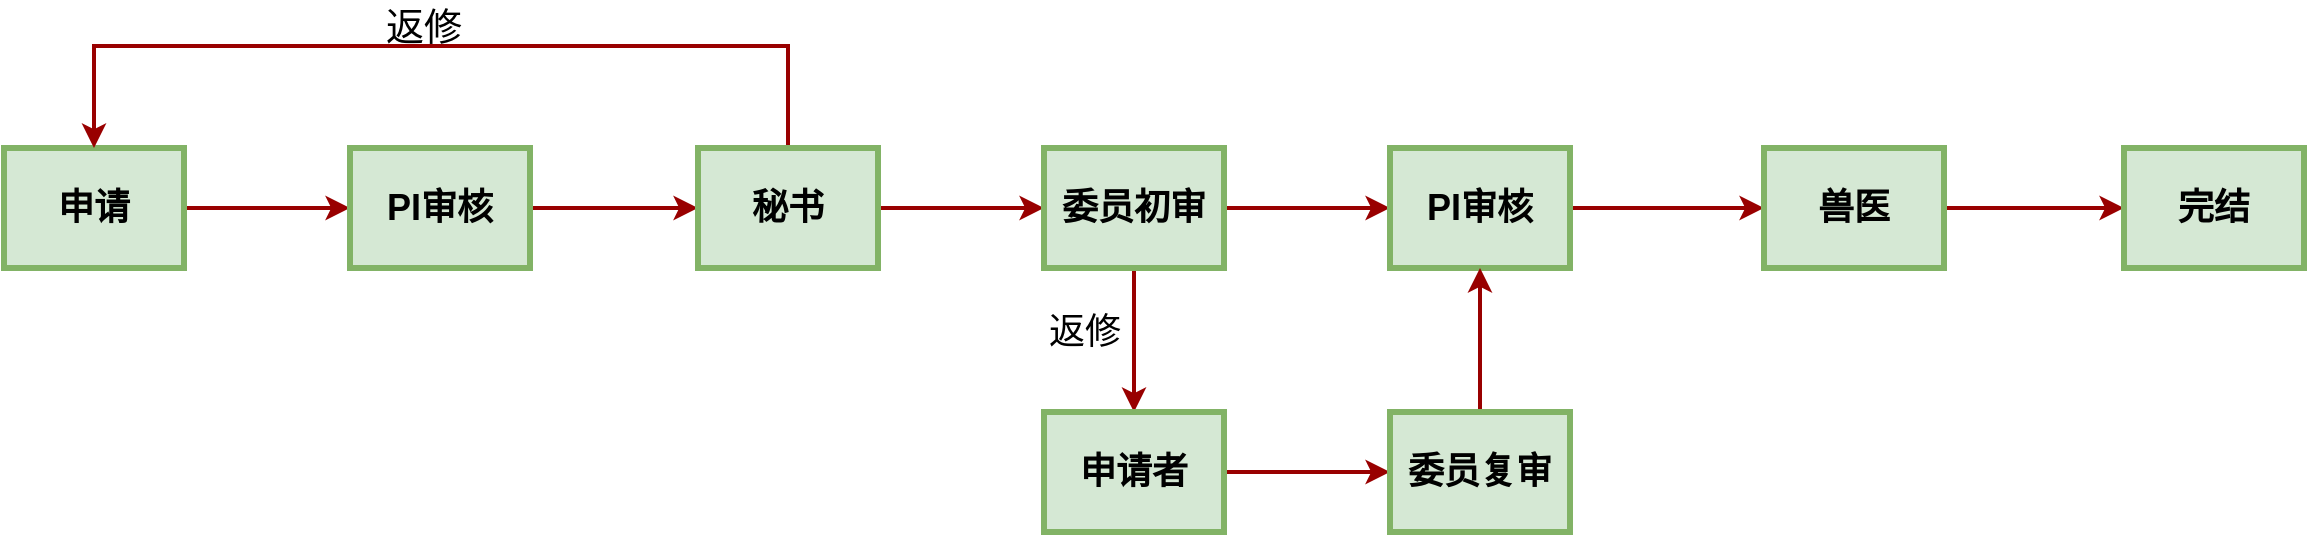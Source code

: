 <mxfile version="26.0.6">
  <diagram name="Page-1" id="c7558073-3199-34d8-9f00-42111426c3f3">
    <mxGraphModel dx="1821" dy="920" grid="1" gridSize="10" guides="1" tooltips="1" connect="1" arrows="1" fold="1" page="1" pageScale="1" pageWidth="1575" pageHeight="118" background="none" math="0" shadow="0">
      <root>
        <mxCell id="0" />
        <mxCell id="1" parent="0" />
        <mxCell id="5vZf-ywyJkKzydXX6hku-111" style="edgeStyle=orthogonalEdgeStyle;rounded=0;orthogonalLoop=1;jettySize=auto;html=1;exitX=1;exitY=0.5;exitDx=0;exitDy=0;entryX=0;entryY=0.5;entryDx=0;entryDy=0;strokeWidth=2;strokeColor=light-dark(#990000,#EDEDED);" edge="1" parent="1" source="4" target="5vZf-ywyJkKzydXX6hku-97">
          <mxGeometry relative="1" as="geometry" />
        </mxCell>
        <mxCell id="4" value="申请" style="whiteSpace=wrap;align=center;verticalAlign=middle;fontStyle=1;strokeWidth=3;fillColor=#d5e8d4;fontSize=18;strokeColor=#82b366;" parent="1" vertex="1">
          <mxGeometry x="40" y="251" width="90" height="60" as="geometry" />
        </mxCell>
        <mxCell id="5vZf-ywyJkKzydXX6hku-112" style="edgeStyle=orthogonalEdgeStyle;rounded=0;orthogonalLoop=1;jettySize=auto;html=1;entryX=0;entryY=0.5;entryDx=0;entryDy=0;fontSize=18;strokeWidth=2;strokeColor=#990000;" edge="1" parent="1" source="5vZf-ywyJkKzydXX6hku-97" target="5vZf-ywyJkKzydXX6hku-98">
          <mxGeometry relative="1" as="geometry" />
        </mxCell>
        <mxCell id="5vZf-ywyJkKzydXX6hku-97" value="PI审核" style="whiteSpace=wrap;align=center;verticalAlign=middle;fontStyle=1;strokeWidth=3;fillColor=#d5e8d4;fontSize=18;strokeColor=#82b366;" vertex="1" parent="1">
          <mxGeometry x="213" y="251" width="90" height="60" as="geometry" />
        </mxCell>
        <mxCell id="5vZf-ywyJkKzydXX6hku-108" style="edgeStyle=orthogonalEdgeStyle;rounded=0;orthogonalLoop=1;jettySize=auto;html=1;entryX=0.5;entryY=0;entryDx=0;entryDy=0;curved=0;strokeWidth=2;exitX=0.5;exitY=0;exitDx=0;exitDy=0;strokeColor=#990000;" edge="1" parent="1" source="5vZf-ywyJkKzydXX6hku-98" target="4">
          <mxGeometry relative="1" as="geometry">
            <Array as="points">
              <mxPoint x="432" y="200" />
              <mxPoint x="85" y="200" />
            </Array>
          </mxGeometry>
        </mxCell>
        <mxCell id="5vZf-ywyJkKzydXX6hku-113" style="edgeStyle=orthogonalEdgeStyle;rounded=0;orthogonalLoop=1;jettySize=auto;html=1;entryX=0;entryY=0.5;entryDx=0;entryDy=0;fontSize=18;strokeWidth=2;strokeColor=#990000;" edge="1" parent="1" source="5vZf-ywyJkKzydXX6hku-98" target="5vZf-ywyJkKzydXX6hku-99">
          <mxGeometry relative="1" as="geometry" />
        </mxCell>
        <mxCell id="5vZf-ywyJkKzydXX6hku-98" value="秘书" style="whiteSpace=wrap;align=center;verticalAlign=middle;fontStyle=1;strokeWidth=3;fillColor=#d5e8d4;fontSize=18;strokeColor=#82b366;" vertex="1" parent="1">
          <mxGeometry x="387" y="251" width="90" height="60" as="geometry" />
        </mxCell>
        <mxCell id="5vZf-ywyJkKzydXX6hku-114" style="edgeStyle=orthogonalEdgeStyle;rounded=0;orthogonalLoop=1;jettySize=auto;html=1;entryX=0;entryY=0.5;entryDx=0;entryDy=0;fontSize=18;strokeWidth=2;strokeColor=#990000;" edge="1" parent="1" source="5vZf-ywyJkKzydXX6hku-99" target="5vZf-ywyJkKzydXX6hku-100">
          <mxGeometry relative="1" as="geometry" />
        </mxCell>
        <mxCell id="5vZf-ywyJkKzydXX6hku-125" value="" style="edgeStyle=orthogonalEdgeStyle;rounded=0;orthogonalLoop=1;jettySize=auto;html=1;strokeWidth=2;strokeColor=#990000;" edge="1" parent="1" source="5vZf-ywyJkKzydXX6hku-99" target="5vZf-ywyJkKzydXX6hku-103">
          <mxGeometry relative="1" as="geometry" />
        </mxCell>
        <mxCell id="5vZf-ywyJkKzydXX6hku-99" value="委员初审" style="whiteSpace=wrap;align=center;verticalAlign=middle;fontStyle=1;strokeWidth=3;fillColor=#d5e8d4;fontSize=18;strokeColor=#82b366;" vertex="1" parent="1">
          <mxGeometry x="560" y="251" width="90" height="60" as="geometry" />
        </mxCell>
        <mxCell id="5vZf-ywyJkKzydXX6hku-118" value="" style="edgeStyle=orthogonalEdgeStyle;rounded=0;orthogonalLoop=1;jettySize=auto;html=1;strokeWidth=2;strokeColor=#990000;" edge="1" parent="1" source="5vZf-ywyJkKzydXX6hku-100">
          <mxGeometry relative="1" as="geometry">
            <mxPoint x="920" y="281" as="targetPoint" />
          </mxGeometry>
        </mxCell>
        <mxCell id="5vZf-ywyJkKzydXX6hku-100" value="PI审核" style="whiteSpace=wrap;align=center;verticalAlign=middle;fontStyle=1;strokeWidth=3;fillColor=#d5e8d4;fontSize=18;strokeColor=#82b366;" vertex="1" parent="1">
          <mxGeometry x="733" y="251" width="90" height="60" as="geometry" />
        </mxCell>
        <mxCell id="5vZf-ywyJkKzydXX6hku-116" style="edgeStyle=orthogonalEdgeStyle;rounded=0;orthogonalLoop=1;jettySize=auto;html=1;entryX=0;entryY=0.5;entryDx=0;entryDy=0;fontSize=18;strokeWidth=2;strokeColor=#990000;" edge="1" parent="1" source="5vZf-ywyJkKzydXX6hku-101" target="5vZf-ywyJkKzydXX6hku-102">
          <mxGeometry relative="1" as="geometry" />
        </mxCell>
        <mxCell id="5vZf-ywyJkKzydXX6hku-101" value="兽医" style="whiteSpace=wrap;align=center;verticalAlign=middle;fontStyle=1;strokeWidth=3;fillColor=#d5e8d4;fontSize=18;strokeColor=#82b366;" vertex="1" parent="1">
          <mxGeometry x="920" y="251" width="90" height="60" as="geometry" />
        </mxCell>
        <mxCell id="5vZf-ywyJkKzydXX6hku-102" value="完结" style="whiteSpace=wrap;align=center;verticalAlign=middle;fontStyle=1;strokeWidth=3;fillColor=#d5e8d4;fontSize=18;strokeColor=#82b366;" vertex="1" parent="1">
          <mxGeometry x="1100" y="251" width="90" height="60" as="geometry" />
        </mxCell>
        <mxCell id="5vZf-ywyJkKzydXX6hku-122" style="edgeStyle=orthogonalEdgeStyle;rounded=0;orthogonalLoop=1;jettySize=auto;html=1;entryX=0;entryY=0.5;entryDx=0;entryDy=0;strokeWidth=2;strokeColor=#990000;" edge="1" parent="1" source="5vZf-ywyJkKzydXX6hku-103" target="5vZf-ywyJkKzydXX6hku-104">
          <mxGeometry relative="1" as="geometry" />
        </mxCell>
        <mxCell id="5vZf-ywyJkKzydXX6hku-103" value="申请者" style="whiteSpace=wrap;align=center;verticalAlign=middle;fontStyle=1;strokeWidth=3;fillColor=#d5e8d4;strokeColor=#82b366;fontSize=18;" vertex="1" parent="1">
          <mxGeometry x="560" y="383" width="90" height="60" as="geometry" />
        </mxCell>
        <mxCell id="5vZf-ywyJkKzydXX6hku-124" style="edgeStyle=orthogonalEdgeStyle;rounded=0;orthogonalLoop=1;jettySize=auto;html=1;entryX=0.5;entryY=1;entryDx=0;entryDy=0;strokeWidth=2;strokeColor=#990000;" edge="1" parent="1" source="5vZf-ywyJkKzydXX6hku-104" target="5vZf-ywyJkKzydXX6hku-100">
          <mxGeometry relative="1" as="geometry" />
        </mxCell>
        <mxCell id="5vZf-ywyJkKzydXX6hku-104" value="委员复审" style="whiteSpace=wrap;align=center;verticalAlign=middle;fontStyle=1;strokeWidth=3;fillColor=#d5e8d4;strokeColor=#82b366;fontSize=18;" vertex="1" parent="1">
          <mxGeometry x="733" y="383" width="90" height="60" as="geometry" />
        </mxCell>
        <mxCell id="5vZf-ywyJkKzydXX6hku-109" value="返修" style="text;spacingTop=-5;align=center;fontSize=19;" vertex="1" parent="1">
          <mxGeometry x="220" y="177" width="60" height="50" as="geometry" />
        </mxCell>
        <mxCell id="5vZf-ywyJkKzydXX6hku-126" value="返修" style="text;html=1;align=center;verticalAlign=middle;resizable=0;points=[];autosize=1;strokeColor=none;fillColor=none;fontSize=18;" vertex="1" parent="1">
          <mxGeometry x="550" y="323" width="60" height="40" as="geometry" />
        </mxCell>
      </root>
    </mxGraphModel>
  </diagram>
</mxfile>
